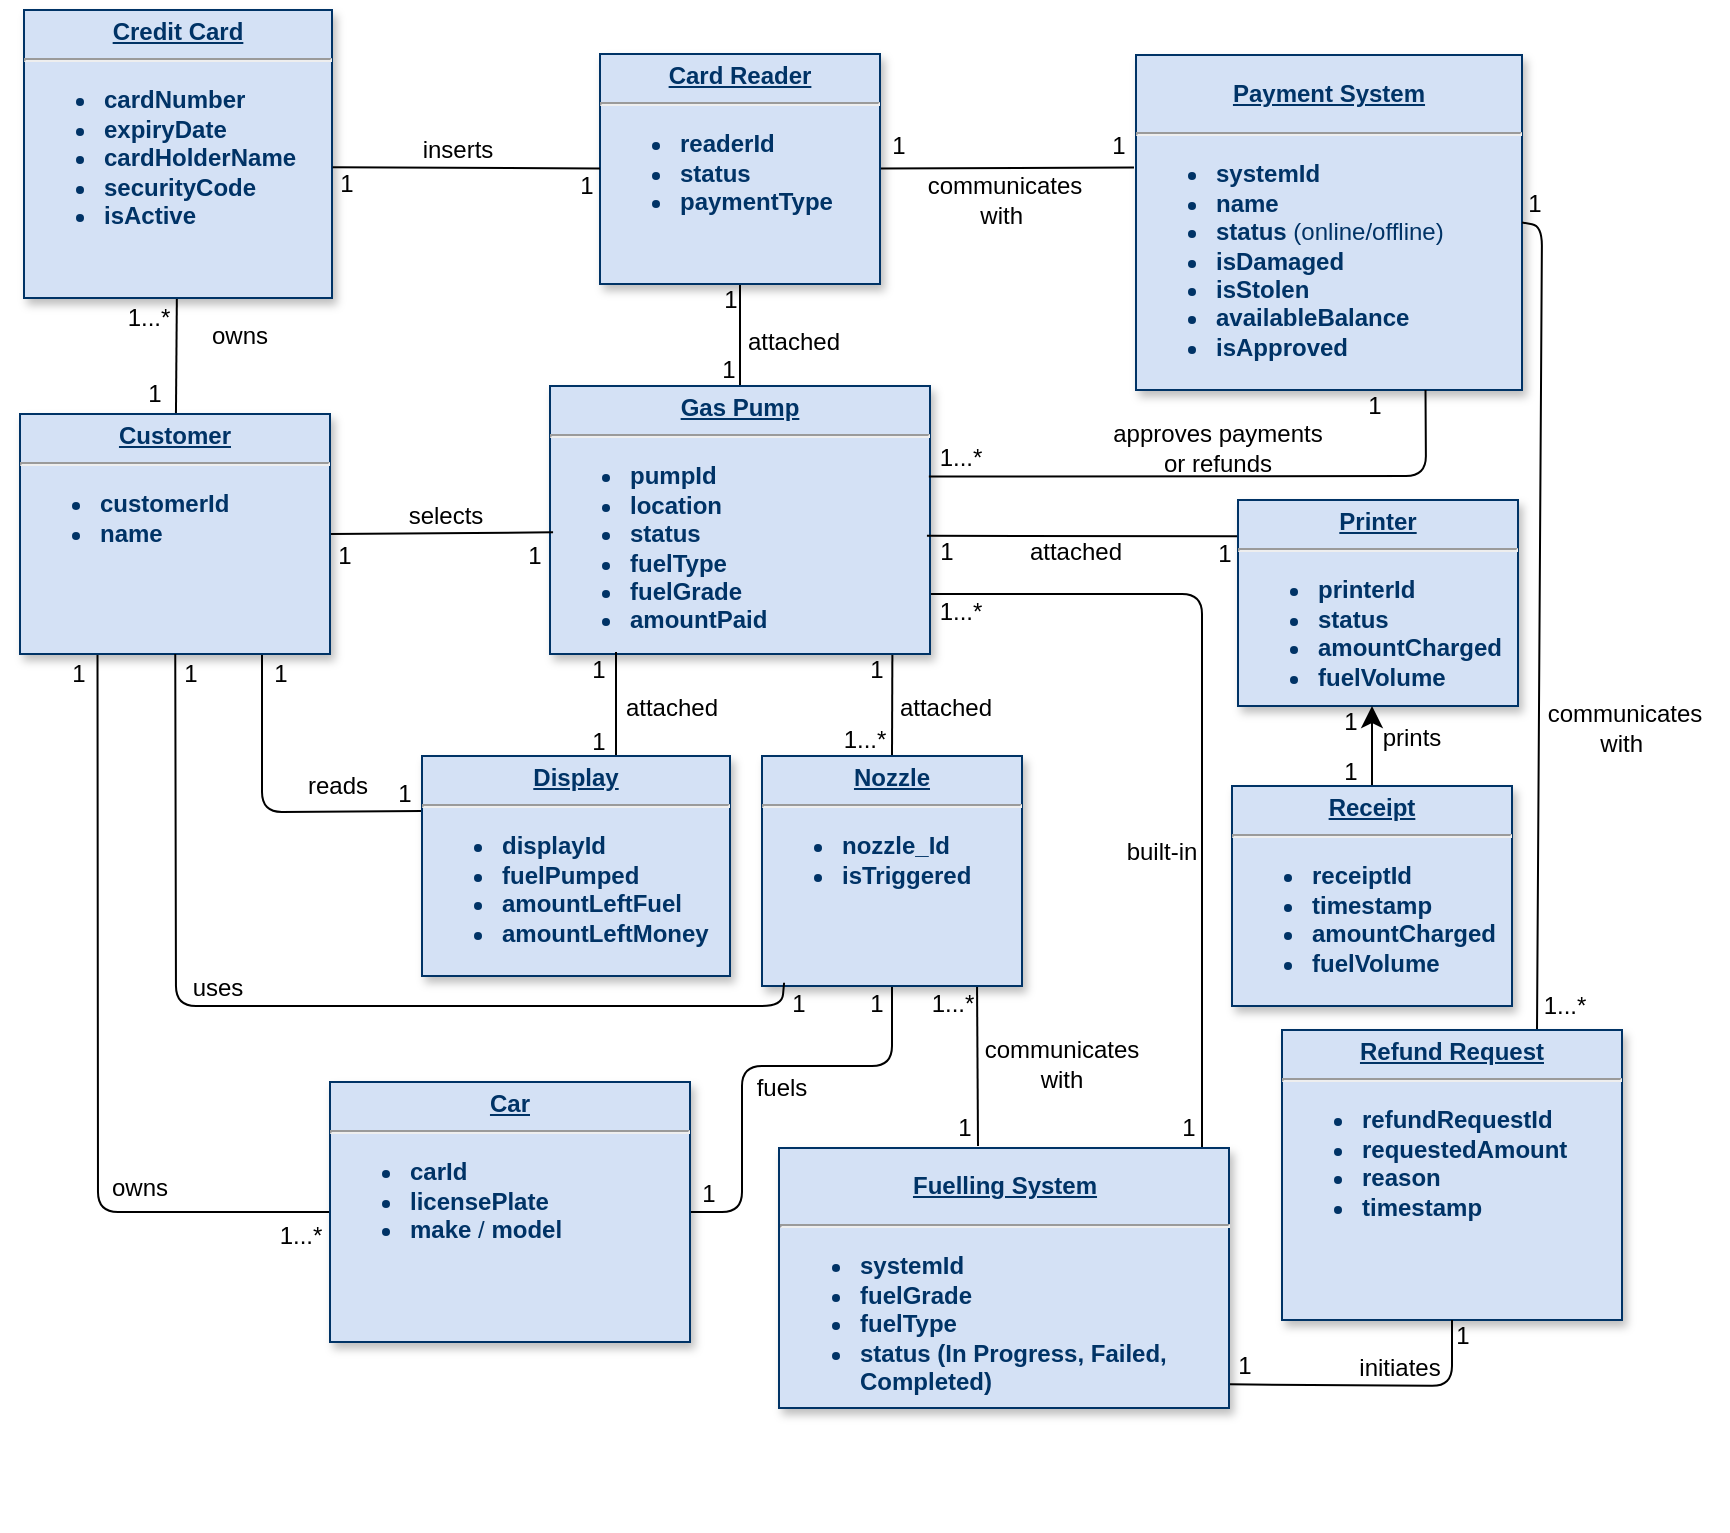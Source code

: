 <mxfile version="26.0.11">
  <diagram name="Page-1" id="efa7a0a1-bf9b-a30e-e6df-94a7791c09e9">
    <mxGraphModel dx="864" dy="955" grid="1" gridSize="10" guides="1" tooltips="1" connect="1" arrows="1" fold="1" page="1" pageScale="1" pageWidth="826" pageHeight="1169" background="none" math="0" shadow="0">
      <root>
        <mxCell id="0" />
        <mxCell id="1" parent="0" />
        <mxCell id="H8drwvONT6HA2aSeFtqd-174" style="edgeStyle=none;curved=1;rounded=0;orthogonalLoop=1;jettySize=auto;html=1;fontSize=12;startSize=8;endSize=8;endArrow=none;startFill=0;" edge="1" parent="1" source="19">
          <mxGeometry relative="1" as="geometry">
            <mxPoint x="349" y="525" as="sourcePoint" />
            <mxPoint x="379" y="469" as="targetPoint" />
          </mxGeometry>
        </mxCell>
        <mxCell id="H8drwvONT6HA2aSeFtqd-224" style="edgeStyle=none;curved=1;rounded=0;orthogonalLoop=1;jettySize=auto;html=1;entryX=0.5;entryY=0;entryDx=0;entryDy=0;fontSize=12;startSize=8;endSize=8;endArrow=none;startFill=0;exitX=0.901;exitY=0.992;exitDx=0;exitDy=0;exitPerimeter=0;" edge="1" parent="1" source="19" target="H8drwvONT6HA2aSeFtqd-126">
          <mxGeometry relative="1" as="geometry">
            <mxPoint x="455" y="657" as="sourcePoint" />
          </mxGeometry>
        </mxCell>
        <mxCell id="H8drwvONT6HA2aSeFtqd-225" style="edgeStyle=none;curved=0;rounded=1;orthogonalLoop=1;jettySize=auto;html=1;fontSize=12;startSize=8;endSize=8;endArrow=none;startFill=0;entryX=0.94;entryY=0.007;entryDx=0;entryDy=0;entryPerimeter=0;" edge="1" parent="1" target="H8drwvONT6HA2aSeFtqd-220">
          <mxGeometry relative="1" as="geometry">
            <mxPoint x="472" y="624" as="sourcePoint" />
            <mxPoint x="590" y="860" as="targetPoint" />
            <Array as="points">
              <mxPoint x="610" y="624" />
            </Array>
          </mxGeometry>
        </mxCell>
        <mxCell id="19" value="&lt;p style=&quot;margin: 0px; margin-top: 4px; text-align: center; text-decoration: underline;&quot;&gt;&lt;b&gt;Gas Pump&lt;/b&gt;&lt;/p&gt;&lt;hr&gt;&lt;p class=&quot;p1&quot;&gt;&lt;/p&gt;&lt;ul&gt;&lt;li&gt;&lt;span class=&quot;s1&quot;&gt;&lt;b&gt;pumpId&lt;/b&gt;&lt;/span&gt;&amp;nbsp;&lt;/li&gt;&lt;li&gt;&lt;b&gt;location&lt;/b&gt;&lt;span style=&quot;background-color: transparent; color: light-dark(rgb(0, 51, 102), rgb(161, 205, 249));&quot;&gt;&amp;nbsp;&lt;/span&gt;&lt;/li&gt;&lt;li&gt;&lt;span style=&quot;background-color: transparent; color: light-dark(rgb(0, 51, 102), rgb(161, 205, 249));&quot; class=&quot;s1&quot;&gt;&lt;b&gt;status&lt;/b&gt;&lt;/span&gt;&lt;span style=&quot;background-color: transparent; color: light-dark(rgb(0, 51, 102), rgb(161, 205, 249));&quot;&gt;&amp;nbsp;&lt;/span&gt;&lt;/li&gt;&lt;li style=&quot;&quot;&gt;&lt;span style=&quot;background-color: transparent; color: light-dark(rgb(0, 51, 102), rgb(161, 205, 249));&quot;&gt;&lt;b&gt;fuelType&lt;/b&gt;&lt;/span&gt;&lt;/li&gt;&lt;li style=&quot;&quot;&gt;&lt;span style=&quot;background-color: transparent; color: light-dark(rgb(0, 51, 102), rgb(161, 205, 249));&quot;&gt;&lt;b&gt;fuelGrade&lt;/b&gt;&lt;/span&gt;&lt;/li&gt;&lt;li style=&quot;&quot;&gt;&lt;span style=&quot;background-color: transparent; color: light-dark(rgb(0, 51, 102), rgb(161, 205, 249));&quot;&gt;&lt;b&gt;amountPaid&lt;/b&gt;&lt;/span&gt;&lt;/li&gt;&lt;/ul&gt;&lt;p&gt;&lt;/p&gt;" style="verticalAlign=top;align=left;overflow=fill;fontSize=12;fontFamily=Helvetica;html=1;strokeColor=#003366;shadow=1;fillColor=#D4E1F5;fontColor=#003366" parent="1" vertex="1">
          <mxGeometry x="284" y="520" width="190" height="134" as="geometry" />
        </mxCell>
        <mxCell id="H8drwvONT6HA2aSeFtqd-175" style="edgeStyle=none;curved=1;rounded=0;orthogonalLoop=1;jettySize=auto;html=1;entryX=0;entryY=0.5;entryDx=0;entryDy=0;fontSize=12;startSize=8;endSize=8;endArrow=none;startFill=0;" edge="1" parent="1" source="20">
          <mxGeometry relative="1" as="geometry">
            <mxPoint x="576" y="410.75" as="targetPoint" />
          </mxGeometry>
        </mxCell>
        <mxCell id="20" value="&lt;p style=&quot;margin: 0px; margin-top: 4px; text-align: center; text-decoration: underline;&quot;&gt;&lt;b&gt;Card Reader&lt;/b&gt;&lt;/p&gt;&lt;hr&gt;&lt;p class=&quot;p1&quot;&gt;&lt;/p&gt;&lt;ul&gt;&lt;li&gt;&lt;span class=&quot;s1&quot;&gt;&lt;b&gt;readerId&lt;/b&gt;&lt;/span&gt;&lt;/li&gt;&lt;li&gt;&lt;span style=&quot;background-color: transparent; color: light-dark(rgb(0, 51, 102), rgb(161, 205, 249));&quot; class=&quot;s1&quot;&gt;&lt;b&gt;status&lt;/b&gt;&lt;/span&gt;&lt;span style=&quot;background-color: transparent; color: light-dark(rgb(0, 51, 102), rgb(161, 205, 249));&quot;&gt;&amp;nbsp;&lt;/span&gt;&lt;/li&gt;&lt;li&gt;&lt;span style=&quot;background-color: transparent; color: light-dark(rgb(0, 51, 102), rgb(161, 205, 249));&quot;&gt;&lt;b&gt;paymentType&lt;/b&gt;&lt;/span&gt;&lt;/li&gt;&lt;/ul&gt;&lt;p&gt;&lt;/p&gt;" style="verticalAlign=top;align=left;overflow=fill;fontSize=12;fontFamily=Helvetica;html=1;strokeColor=#003366;shadow=1;fillColor=#D4E1F5;fontColor=#003366" parent="1" vertex="1">
          <mxGeometry x="309" y="354" width="140" height="115" as="geometry" />
        </mxCell>
        <mxCell id="H8drwvONT6HA2aSeFtqd-249" style="edgeStyle=none;curved=1;rounded=0;orthogonalLoop=1;jettySize=auto;html=1;fontSize=12;startSize=8;endSize=8;endArrow=none;startFill=0;" edge="1" parent="1" source="21" target="25">
          <mxGeometry relative="1" as="geometry" />
        </mxCell>
        <mxCell id="21" value="&lt;p style=&quot;margin: 0px; margin-top: 4px; text-align: center; text-decoration: underline;&quot;&gt;&lt;strong&gt;Credit Card&lt;/strong&gt;&lt;/p&gt;&lt;hr&gt;&lt;p class=&quot;p1&quot;&gt;&lt;/p&gt;&lt;ul&gt;&lt;li&gt;&lt;b&gt;cardNumber&lt;/b&gt;&lt;/li&gt;&lt;li&gt;&lt;b style=&quot;background-color: transparent; color: light-dark(rgb(0, 51, 102), rgb(161, 205, 249));&quot;&gt;expiryDate&lt;/b&gt;&lt;/li&gt;&lt;li&gt;&lt;b style=&quot;background-color: transparent; color: light-dark(rgb(0, 51, 102), rgb(161, 205, 249));&quot;&gt;cardHolderName&lt;/b&gt;&lt;/li&gt;&lt;li&gt;&lt;b&gt;securityCode&lt;/b&gt;&lt;span style=&quot;background-color: transparent; color: light-dark(rgb(0, 51, 102), rgb(161, 205, 249));&quot;&gt;&amp;nbsp;&lt;/span&gt;&lt;/li&gt;&lt;li&gt;&lt;b style=&quot;background-color: transparent; color: light-dark(rgb(0, 51, 102), rgb(161, 205, 249));&quot;&gt;isActive&lt;/b&gt;&lt;/li&gt;&lt;/ul&gt;&lt;p&gt;&lt;/p&gt;" style="verticalAlign=top;align=left;overflow=fill;fontSize=12;fontFamily=Helvetica;html=1;strokeColor=#003366;shadow=1;fillColor=#D4E1F5;fontColor=#003366" parent="1" vertex="1">
          <mxGeometry x="21" y="332" width="154" height="144" as="geometry" />
        </mxCell>
        <mxCell id="24" value="&lt;p style=&quot;text-align: center;&quot; class=&quot;p1&quot;&gt;&lt;b&gt;&lt;u&gt;Payment System&lt;/u&gt;&lt;/b&gt;&lt;/p&gt;&lt;hr&gt;&lt;p class=&quot;p1&quot;&gt;&lt;/p&gt;&lt;ul&gt;&lt;li&gt;&lt;span class=&quot;s1&quot;&gt;&lt;b&gt;systemId&lt;/b&gt;&lt;/span&gt;&lt;/li&gt;&lt;li&gt;&lt;b style=&quot;background-color: transparent; color: light-dark(rgb(0, 51, 102), rgb(161, 205, 249));&quot;&gt;name&lt;/b&gt;&lt;/li&gt;&lt;li&gt;&lt;b&gt;status&lt;/b&gt;&lt;span style=&quot;background-color: transparent; color: light-dark(rgb(0, 51, 102), rgb(161, 205, 249));&quot;&gt;&amp;nbsp;(online/offline)&lt;/span&gt;&lt;/li&gt;&lt;li&gt;&lt;b&gt;isDamaged&lt;/b&gt;&lt;/li&gt;&lt;li&gt;&lt;b&gt;isStolen&lt;/b&gt;&lt;/li&gt;&lt;li&gt;&lt;b&gt;availableBalance&lt;/b&gt;&lt;/li&gt;&lt;li&gt;&lt;b&gt;isApproved&lt;/b&gt;&lt;/li&gt;&lt;/ul&gt;&lt;p&gt;&lt;/p&gt;" style="verticalAlign=top;align=left;overflow=fill;fontSize=12;fontFamily=Helvetica;html=1;strokeColor=#003366;shadow=1;fillColor=#D4E1F5;fontColor=#003366" parent="1" vertex="1">
          <mxGeometry x="577" y="354.5" width="193" height="167.5" as="geometry" />
        </mxCell>
        <mxCell id="H8drwvONT6HA2aSeFtqd-135" style="edgeStyle=none;curved=1;rounded=0;orthogonalLoop=1;jettySize=auto;html=1;fontSize=12;startSize=8;endSize=8;endArrow=none;startFill=0;entryX=0.008;entryY=0.546;entryDx=0;entryDy=0;entryPerimeter=0;" edge="1" parent="1" target="19">
          <mxGeometry relative="1" as="geometry">
            <mxPoint x="174" y="594.0" as="sourcePoint" />
            <mxPoint x="280" y="594" as="targetPoint" />
          </mxGeometry>
        </mxCell>
        <mxCell id="H8drwvONT6HA2aSeFtqd-222" style="edgeStyle=none;curved=0;rounded=1;orthogonalLoop=1;jettySize=auto;html=1;entryX=0;entryY=0.25;entryDx=0;entryDy=0;fontSize=12;startSize=8;endSize=8;endArrow=none;startFill=0;" edge="1" parent="1" target="28">
          <mxGeometry relative="1" as="geometry">
            <mxPoint x="140" y="650" as="sourcePoint" />
            <Array as="points">
              <mxPoint x="140" y="733" />
            </Array>
          </mxGeometry>
        </mxCell>
        <mxCell id="H8drwvONT6HA2aSeFtqd-229" style="edgeStyle=none;curved=0;rounded=1;orthogonalLoop=1;jettySize=auto;html=1;exitX=0.25;exitY=1;exitDx=0;exitDy=0;entryX=0;entryY=0.5;entryDx=0;entryDy=0;fontSize=12;startSize=8;endSize=8;endArrow=none;startFill=0;" edge="1" parent="1" source="25" target="H8drwvONT6HA2aSeFtqd-144">
          <mxGeometry relative="1" as="geometry">
            <Array as="points">
              <mxPoint x="58" y="933" />
            </Array>
          </mxGeometry>
        </mxCell>
        <mxCell id="25" value="&lt;p style=&quot;margin: 0px; margin-top: 4px; text-align: center; text-decoration: underline;&quot;&gt;&lt;b&gt;Customer&lt;/b&gt;&lt;/p&gt;&lt;hr&gt;&lt;p class=&quot;p1&quot;&gt;&lt;/p&gt;&lt;ul&gt;&lt;li&gt;&lt;span class=&quot;s1&quot;&gt;&lt;b&gt;customerId&lt;/b&gt;&lt;/span&gt;&amp;nbsp;&lt;/li&gt;&lt;li&gt;&lt;span class=&quot;s1&quot;&gt;&lt;b&gt;name&lt;/b&gt;&lt;/span&gt;&amp;nbsp;&lt;/li&gt;&lt;/ul&gt;&lt;p&gt;&lt;/p&gt;" style="verticalAlign=top;align=left;overflow=fill;fontSize=12;fontFamily=Helvetica;html=1;strokeColor=#003366;shadow=1;fillColor=#D4E1F5;fontColor=#003366" parent="1" vertex="1">
          <mxGeometry x="19" y="534" width="155" height="120" as="geometry" />
        </mxCell>
        <mxCell id="H8drwvONT6HA2aSeFtqd-114" style="edgeStyle=none;curved=1;rounded=0;orthogonalLoop=1;jettySize=auto;html=1;entryX=0;entryY=0.5;entryDx=0;entryDy=0;fontSize=12;startSize=8;endSize=8;" edge="1" parent="1" source="25" target="25">
          <mxGeometry relative="1" as="geometry" />
        </mxCell>
        <mxCell id="H8drwvONT6HA2aSeFtqd-233" style="edgeStyle=none;curved=1;rounded=0;orthogonalLoop=1;jettySize=auto;html=1;fontSize=12;startSize=8;endSize=8;endArrow=none;startFill=0;exitX=0.827;exitY=0.986;exitDx=0;exitDy=0;exitPerimeter=0;" edge="1" parent="1" source="H8drwvONT6HA2aSeFtqd-126">
          <mxGeometry relative="1" as="geometry">
            <mxPoint x="498" y="784" as="sourcePoint" />
            <mxPoint x="498" y="900" as="targetPoint" />
          </mxGeometry>
        </mxCell>
        <mxCell id="H8drwvONT6HA2aSeFtqd-238" style="edgeStyle=none;curved=0;rounded=1;orthogonalLoop=1;jettySize=auto;html=1;entryX=1;entryY=0.5;entryDx=0;entryDy=0;fontSize=12;startSize=8;endSize=8;endArrow=none;startFill=0;" edge="1" parent="1" source="H8drwvONT6HA2aSeFtqd-126" target="H8drwvONT6HA2aSeFtqd-144">
          <mxGeometry relative="1" as="geometry">
            <Array as="points">
              <mxPoint x="455" y="860" />
              <mxPoint x="380" y="860" />
              <mxPoint x="380" y="890" />
              <mxPoint x="380" y="933" />
            </Array>
          </mxGeometry>
        </mxCell>
        <mxCell id="H8drwvONT6HA2aSeFtqd-126" value="&lt;p style=&quot;margin: 0px; margin-top: 4px; text-align: center; text-decoration: underline;&quot;&gt;&lt;b&gt;Nozzle&lt;/b&gt;&lt;/p&gt;&lt;hr&gt;&lt;p class=&quot;p1&quot;&gt;&lt;/p&gt;&lt;ul&gt;&lt;li&gt;&lt;span class=&quot;s1&quot;&gt;&lt;b&gt;nozzle_&lt;/b&gt;&lt;/span&gt;&lt;b&gt;Id&lt;/b&gt;&lt;span style=&quot;background-color: transparent; color: light-dark(rgb(0, 51, 102), rgb(161, 205, 249));&quot;&gt;&amp;nbsp;&lt;/span&gt;&amp;nbsp;&lt;/li&gt;&lt;li&gt;&lt;span style=&quot;background-color: transparent; color: light-dark(rgb(0, 51, 102), rgb(161, 205, 249));&quot; class=&quot;s2&quot;&gt;&lt;b&gt;isTriggered&lt;/b&gt;&amp;nbsp;&lt;/span&gt;&lt;/li&gt;&lt;/ul&gt;&lt;p&gt;&lt;/p&gt;" style="verticalAlign=top;align=left;overflow=fill;fontSize=12;fontFamily=Helvetica;html=1;strokeColor=#003366;shadow=1;fillColor=#D4E1F5;fontColor=#003366" vertex="1" parent="1">
          <mxGeometry x="390" y="705" width="130" height="115" as="geometry" />
        </mxCell>
        <mxCell id="H8drwvONT6HA2aSeFtqd-129" style="edgeStyle=none;curved=1;rounded=0;orthogonalLoop=1;jettySize=auto;html=1;entryX=1;entryY=0.5;entryDx=0;entryDy=0;fontSize=12;startSize=8;endSize=8;" edge="1" parent="1">
          <mxGeometry relative="1" as="geometry">
            <mxPoint x="174" y="594.0" as="sourcePoint" />
            <mxPoint x="174" y="594.0" as="targetPoint" />
          </mxGeometry>
        </mxCell>
        <mxCell id="H8drwvONT6HA2aSeFtqd-144" value="&lt;p style=&quot;margin: 0px; margin-top: 4px; text-align: center; text-decoration: underline;&quot;&gt;&lt;b&gt;Car&lt;/b&gt;&lt;/p&gt;&lt;hr&gt;&lt;p class=&quot;p1&quot;&gt;&lt;/p&gt;&lt;ul&gt;&lt;li&gt;&lt;span class=&quot;s1&quot;&gt;&lt;b&gt;carId&lt;/b&gt;&lt;/span&gt;&amp;nbsp;&lt;/li&gt;&lt;li&gt;&lt;b&gt;licensePlate&lt;/b&gt;&lt;span style=&quot;background-color: transparent; color: light-dark(rgb(0, 51, 102), rgb(161, 205, 249));&quot;&gt;&amp;nbsp;&lt;/span&gt;&lt;/li&gt;&lt;li&gt;&lt;b style=&quot;background-color: transparent; color: light-dark(rgb(0, 51, 102), rgb(161, 205, 249));&quot;&gt;make&lt;/b&gt;&lt;span style=&quot;background-color: transparent; color: light-dark(rgb(0, 51, 102), rgb(161, 205, 249));&quot; class=&quot;s2&quot;&gt; / &lt;/span&gt;&lt;b style=&quot;background-color: transparent; color: light-dark(rgb(0, 51, 102), rgb(161, 205, 249));&quot;&gt;model&lt;/b&gt;&lt;/li&gt;&lt;/ul&gt;&lt;p&gt;&lt;/p&gt;" style="verticalAlign=top;align=left;overflow=fill;fontSize=12;fontFamily=Helvetica;html=1;strokeColor=#003366;shadow=1;fillColor=#D4E1F5;fontColor=#003366" vertex="1" parent="1">
          <mxGeometry x="174" y="868" width="180" height="130" as="geometry" />
        </mxCell>
        <mxCell id="H8drwvONT6HA2aSeFtqd-221" style="edgeStyle=none;curved=1;rounded=0;orthogonalLoop=1;jettySize=auto;html=1;fontSize=12;startSize=8;endSize=8;endArrow=none;startFill=0;" edge="1" parent="1">
          <mxGeometry relative="1" as="geometry">
            <mxPoint x="317" y="708" as="sourcePoint" />
            <mxPoint x="317" y="653" as="targetPoint" />
          </mxGeometry>
        </mxCell>
        <mxCell id="28" value="&lt;p style=&quot;margin: 0px; margin-top: 4px; text-align: center; text-decoration: underline;&quot;&gt;&lt;strong&gt;Display&lt;/strong&gt;&lt;/p&gt;&lt;hr&gt;&lt;p class=&quot;p1&quot;&gt;&lt;/p&gt;&lt;ul&gt;&lt;li&gt;&lt;b&gt;&lt;span class=&quot;s1&quot;&gt;displayId&lt;/span&gt;&amp;nbsp;&lt;/b&gt;&lt;/li&gt;&lt;li&gt;&lt;span style=&quot;background-color: transparent; color: light-dark(rgb(0, 51, 102), rgb(161, 205, 249));&quot;&gt;&lt;b&gt;fuelPumped&lt;/b&gt;&lt;/span&gt;&lt;/li&gt;&lt;li&gt;&lt;span style=&quot;background-color: transparent; color: light-dark(rgb(0, 51, 102), rgb(161, 205, 249));&quot;&gt;&lt;b&gt;amountLeftFuel&lt;/b&gt;&lt;/span&gt;&lt;/li&gt;&lt;li&gt;&lt;span style=&quot;background-color: transparent; color: light-dark(rgb(0, 51, 102), rgb(161, 205, 249));&quot;&gt;&lt;b&gt;amountLeftMoney&lt;/b&gt;&amp;nbsp;&lt;/span&gt;&lt;/li&gt;&lt;/ul&gt;&lt;p&gt;&lt;/p&gt;" style="verticalAlign=top;align=left;overflow=fill;fontSize=12;fontFamily=Helvetica;html=1;strokeColor=#003366;shadow=1;fillColor=#D4E1F5;fontColor=#003366" parent="1" vertex="1">
          <mxGeometry x="220" y="705" width="154" height="110" as="geometry" />
        </mxCell>
        <mxCell id="H8drwvONT6HA2aSeFtqd-151" value="inserts" style="text;html=1;align=center;verticalAlign=middle;whiteSpace=wrap;rounded=0;" vertex="1" parent="1">
          <mxGeometry x="208" y="387" width="60" height="30" as="geometry" />
        </mxCell>
        <mxCell id="H8drwvONT6HA2aSeFtqd-153" value="owns" style="text;html=1;align=center;verticalAlign=middle;whiteSpace=wrap;rounded=0;" vertex="1" parent="1">
          <mxGeometry x="99" y="480" width="60" height="30" as="geometry" />
        </mxCell>
        <mxCell id="H8drwvONT6HA2aSeFtqd-154" value="attached" style="text;html=1;align=center;verticalAlign=middle;whiteSpace=wrap;rounded=0;" vertex="1" parent="1">
          <mxGeometry x="376" y="483" width="60" height="30" as="geometry" />
        </mxCell>
        <mxCell id="H8drwvONT6HA2aSeFtqd-155" value="attached" style="text;html=1;align=center;verticalAlign=middle;whiteSpace=wrap;rounded=0;" vertex="1" parent="1">
          <mxGeometry x="452" y="666" width="60" height="30" as="geometry" />
        </mxCell>
        <mxCell id="H8drwvONT6HA2aSeFtqd-156" value="attached" style="text;html=1;align=center;verticalAlign=middle;whiteSpace=wrap;rounded=0;" vertex="1" parent="1">
          <mxGeometry x="315" y="666" width="60" height="30" as="geometry" />
        </mxCell>
        <mxCell id="H8drwvONT6HA2aSeFtqd-160" value="uses" style="text;html=1;align=center;verticalAlign=middle;whiteSpace=wrap;rounded=0;" vertex="1" parent="1">
          <mxGeometry x="88" y="806" width="60" height="30" as="geometry" />
        </mxCell>
        <mxCell id="H8drwvONT6HA2aSeFtqd-161" value="&lt;p style=&quot;margin: 0px; margin-top: 4px; text-align: center; text-decoration: underline;&quot;&gt;&lt;b&gt;Printer&lt;/b&gt;&lt;/p&gt;&lt;hr&gt;&lt;p class=&quot;p1&quot;&gt;&lt;/p&gt;&lt;ul&gt;&lt;li&gt;&lt;span class=&quot;s1&quot;&gt;&lt;b&gt;printerId&lt;/b&gt;&lt;/span&gt;&lt;/li&gt;&lt;li&gt;&lt;b style=&quot;background-color: transparent; color: light-dark(rgb(0, 51, 102), rgb(161, 205, 249));&quot;&gt;status&lt;/b&gt;&lt;span style=&quot;background-color: transparent; color: light-dark(rgb(0, 51, 102), rgb(161, 205, 249));&quot; class=&quot;s2&quot;&gt;&amp;nbsp;&lt;/span&gt;&lt;/li&gt;&lt;li&gt;&lt;b style=&quot;background-color: transparent; color: light-dark(rgb(0, 51, 102), rgb(161, 205, 249));&quot;&gt;amountCharged&lt;/b&gt;&lt;/li&gt;&lt;li&gt;&lt;b&gt;fuelVolume&lt;/b&gt;&lt;/li&gt;&lt;/ul&gt;&lt;p&gt;&lt;/p&gt;" style="verticalAlign=top;align=left;overflow=fill;fontSize=12;fontFamily=Helvetica;html=1;strokeColor=#003366;shadow=1;fillColor=#D4E1F5;fontColor=#003366" vertex="1" parent="1">
          <mxGeometry x="628" y="577" width="140" height="103" as="geometry" />
        </mxCell>
        <mxCell id="H8drwvONT6HA2aSeFtqd-251" style="edgeStyle=none;curved=1;rounded=0;orthogonalLoop=1;jettySize=auto;html=1;exitX=0.5;exitY=0;exitDx=0;exitDy=0;fontSize=12;startSize=8;endSize=8;" edge="1" parent="1" source="H8drwvONT6HA2aSeFtqd-163">
          <mxGeometry relative="1" as="geometry">
            <mxPoint x="695" y="680" as="targetPoint" />
          </mxGeometry>
        </mxCell>
        <mxCell id="H8drwvONT6HA2aSeFtqd-163" value="&lt;p style=&quot;margin: 0px; margin-top: 4px; text-align: center; text-decoration: underline;&quot;&gt;&lt;b&gt;Receipt&lt;/b&gt;&lt;/p&gt;&lt;hr&gt;&lt;p class=&quot;p1&quot;&gt;&lt;/p&gt;&lt;ul&gt;&lt;li&gt;&lt;span class=&quot;s1&quot;&gt;&lt;b&gt;receiptId&lt;/b&gt;&lt;/span&gt;&amp;nbsp;&lt;/li&gt;&lt;li&gt;&lt;b&gt;timestamp&lt;/b&gt;&lt;span style=&quot;background-color: transparent; color: light-dark(rgb(0, 51, 102), rgb(161, 205, 249));&quot;&gt;&amp;nbsp;&lt;/span&gt;&lt;/li&gt;&lt;li&gt;&lt;b style=&quot;background-color: transparent; color: light-dark(rgb(0, 51, 102), rgb(161, 205, 249));&quot;&gt;amountCharged&lt;/b&gt;&lt;/li&gt;&lt;li&gt;&lt;b&gt;fuelVolume&lt;/b&gt;&lt;span style=&quot;background-color: transparent; color: light-dark(rgb(0, 51, 102), rgb(161, 205, 249));&quot;&gt;&amp;nbsp;&lt;/span&gt;&lt;/li&gt;&lt;/ul&gt;&lt;p&gt;&lt;/p&gt;" style="verticalAlign=top;align=left;overflow=fill;fontSize=12;fontFamily=Helvetica;html=1;strokeColor=#003366;shadow=1;fillColor=#D4E1F5;fontColor=#003366" vertex="1" parent="1">
          <mxGeometry x="625" y="720" width="140" height="110" as="geometry" />
        </mxCell>
        <mxCell id="H8drwvONT6HA2aSeFtqd-166" value="prints" style="text;html=1;align=center;verticalAlign=middle;whiteSpace=wrap;rounded=0;" vertex="1" parent="1">
          <mxGeometry x="685" y="681" width="60" height="30" as="geometry" />
        </mxCell>
        <mxCell id="H8drwvONT6HA2aSeFtqd-167" value="attached" style="text;html=1;align=center;verticalAlign=middle;whiteSpace=wrap;rounded=0;" vertex="1" parent="1">
          <mxGeometry x="517" y="588" width="60" height="30" as="geometry" />
        </mxCell>
        <mxCell id="H8drwvONT6HA2aSeFtqd-168" value="owns" style="text;html=1;align=center;verticalAlign=middle;whiteSpace=wrap;rounded=0;" vertex="1" parent="1">
          <mxGeometry x="39" y="901" width="80" height="40" as="geometry" />
        </mxCell>
        <mxCell id="H8drwvONT6HA2aSeFtqd-169" value="reads" style="text;html=1;align=center;verticalAlign=middle;whiteSpace=wrap;rounded=0;" vertex="1" parent="1">
          <mxGeometry x="148" y="705" width="60" height="30" as="geometry" />
        </mxCell>
        <mxCell id="H8drwvONT6HA2aSeFtqd-170" value="selects" style="text;html=1;align=center;verticalAlign=middle;whiteSpace=wrap;rounded=0;" vertex="1" parent="1">
          <mxGeometry x="202" y="570" width="60" height="30" as="geometry" />
        </mxCell>
        <mxCell id="H8drwvONT6HA2aSeFtqd-171" value="fuels" style="text;html=1;align=center;verticalAlign=middle;whiteSpace=wrap;rounded=0;" vertex="1" parent="1">
          <mxGeometry x="370" y="856" width="60" height="30" as="geometry" />
        </mxCell>
        <mxCell id="H8drwvONT6HA2aSeFtqd-172" value="approves payments or refunds" style="text;html=1;align=center;verticalAlign=middle;whiteSpace=wrap;rounded=0;" vertex="1" parent="1">
          <mxGeometry x="563" y="536" width="110" height="30" as="geometry" />
        </mxCell>
        <mxCell id="H8drwvONT6HA2aSeFtqd-176" value="&lt;p class=&quot;p1&quot;&gt;communicates with&lt;span style=&quot;&quot; class=&quot;Apple-converted-space&quot;&gt;&amp;nbsp;&lt;/span&gt;&lt;/p&gt;" style="text;html=1;align=center;verticalAlign=middle;whiteSpace=wrap;rounded=0;" vertex="1" parent="1">
          <mxGeometry x="459.5" y="402" width="103" height="50" as="geometry" />
        </mxCell>
        <mxCell id="H8drwvONT6HA2aSeFtqd-182" value="1...*" style="edgeLabel;html=1;align=center;verticalAlign=middle;resizable=0;points=[];fontSize=12;labelBackgroundColor=none;" vertex="1" connectable="0" parent="1">
          <mxGeometry x="91.999" y="568.003" as="geometry">
            <mxPoint x="-9" y="-82" as="offset" />
          </mxGeometry>
        </mxCell>
        <mxCell id="H8drwvONT6HA2aSeFtqd-184" value="1" style="edgeLabel;html=1;align=center;verticalAlign=middle;resizable=0;points=[];fontSize=12;labelBackgroundColor=none;" vertex="1" connectable="0" parent="1">
          <mxGeometry x="190.999" y="501.003" as="geometry">
            <mxPoint x="-9" y="-82" as="offset" />
          </mxGeometry>
        </mxCell>
        <mxCell id="H8drwvONT6HA2aSeFtqd-185" value="1" style="edgeLabel;html=1;align=center;verticalAlign=middle;resizable=0;points=[];fontSize=12;labelBackgroundColor=none;" vertex="1" connectable="0" parent="1">
          <mxGeometry x="310.999" y="502.003" as="geometry">
            <mxPoint x="-9" y="-82" as="offset" />
          </mxGeometry>
        </mxCell>
        <mxCell id="H8drwvONT6HA2aSeFtqd-186" value="1" style="edgeLabel;html=1;align=center;verticalAlign=middle;resizable=0;points=[];fontSize=12;labelBackgroundColor=none;" vertex="1" connectable="0" parent="1">
          <mxGeometry x="189.999" y="687.003" as="geometry">
            <mxPoint x="-9" y="-82" as="offset" />
          </mxGeometry>
        </mxCell>
        <mxCell id="H8drwvONT6HA2aSeFtqd-187" value="1" style="edgeLabel;html=1;align=center;verticalAlign=middle;resizable=0;points=[];fontSize=12;labelBackgroundColor=none;" vertex="1" connectable="0" parent="1">
          <mxGeometry x="284.999" y="687.003" as="geometry">
            <mxPoint x="-9" y="-82" as="offset" />
          </mxGeometry>
        </mxCell>
        <mxCell id="H8drwvONT6HA2aSeFtqd-188" value="1" style="edgeLabel;html=1;align=center;verticalAlign=middle;resizable=0;points=[];fontSize=12;labelBackgroundColor=none;" vertex="1" connectable="0" parent="1">
          <mxGeometry x="112.999" y="746.003" as="geometry">
            <mxPoint x="-9" y="-82" as="offset" />
          </mxGeometry>
        </mxCell>
        <mxCell id="H8drwvONT6HA2aSeFtqd-189" value="1" style="edgeLabel;html=1;align=center;verticalAlign=middle;resizable=0;points=[];fontSize=12;labelBackgroundColor=none;" vertex="1" connectable="0" parent="1">
          <mxGeometry x="416.999" y="911.003" as="geometry">
            <mxPoint x="-9" y="-82" as="offset" />
          </mxGeometry>
        </mxCell>
        <mxCell id="H8drwvONT6HA2aSeFtqd-190" value="1" style="edgeLabel;html=1;align=center;verticalAlign=middle;resizable=0;points=[];fontSize=12;labelBackgroundColor=none;" vertex="1" connectable="0" parent="1">
          <mxGeometry x="56.999" y="746.003" as="geometry">
            <mxPoint x="-9" y="-82" as="offset" />
          </mxGeometry>
        </mxCell>
        <mxCell id="H8drwvONT6HA2aSeFtqd-192" value="1...*" style="edgeLabel;html=1;align=center;verticalAlign=middle;resizable=0;points=[];fontSize=12;labelBackgroundColor=none;" vertex="1" connectable="0" parent="1">
          <mxGeometry x="167.999" y="1027.003" as="geometry">
            <mxPoint x="-9" y="-82" as="offset" />
          </mxGeometry>
        </mxCell>
        <mxCell id="H8drwvONT6HA2aSeFtqd-193" value="1" style="edgeLabel;html=1;align=center;verticalAlign=middle;resizable=0;points=[];fontSize=12;labelBackgroundColor=none;" vertex="1" connectable="0" parent="1">
          <mxGeometry x="157.999" y="746.003" as="geometry">
            <mxPoint x="-9" y="-82" as="offset" />
          </mxGeometry>
        </mxCell>
        <mxCell id="H8drwvONT6HA2aSeFtqd-194" value="1" style="edgeLabel;html=1;align=center;verticalAlign=middle;resizable=0;points=[];fontSize=12;labelBackgroundColor=none;" vertex="1" connectable="0" parent="1">
          <mxGeometry x="219.999" y="806.003" as="geometry">
            <mxPoint x="-9" y="-82" as="offset" />
          </mxGeometry>
        </mxCell>
        <mxCell id="H8drwvONT6HA2aSeFtqd-195" value="1" style="edgeLabel;html=1;align=center;verticalAlign=middle;resizable=0;points=[];fontSize=12;labelBackgroundColor=none;" vertex="1" connectable="0" parent="1">
          <mxGeometry x="316.999" y="744.003" as="geometry">
            <mxPoint x="-9" y="-82" as="offset" />
          </mxGeometry>
        </mxCell>
        <mxCell id="H8drwvONT6HA2aSeFtqd-196" value="1" style="edgeLabel;html=1;align=center;verticalAlign=middle;resizable=0;points=[];fontSize=12;labelBackgroundColor=none;" vertex="1" connectable="0" parent="1">
          <mxGeometry x="316.999" y="780.003" as="geometry">
            <mxPoint x="-9" y="-82" as="offset" />
          </mxGeometry>
        </mxCell>
        <mxCell id="H8drwvONT6HA2aSeFtqd-197" value="1" style="edgeLabel;html=1;align=center;verticalAlign=middle;resizable=0;points=[];fontSize=12;labelBackgroundColor=none;" vertex="1" connectable="0" parent="1">
          <mxGeometry x="382.999" y="559.003" as="geometry">
            <mxPoint x="-9" y="-82" as="offset" />
          </mxGeometry>
        </mxCell>
        <mxCell id="H8drwvONT6HA2aSeFtqd-198" value="1" style="edgeLabel;html=1;align=center;verticalAlign=middle;resizable=0;points=[];fontSize=12;labelBackgroundColor=none;" vertex="1" connectable="0" parent="1">
          <mxGeometry x="381.999" y="594.003" as="geometry">
            <mxPoint x="-9" y="-82" as="offset" />
          </mxGeometry>
        </mxCell>
        <mxCell id="H8drwvONT6HA2aSeFtqd-199" value="1" style="edgeLabel;html=1;align=center;verticalAlign=middle;resizable=0;points=[];fontSize=12;labelBackgroundColor=none;" vertex="1" connectable="0" parent="1">
          <mxGeometry x="455.999" y="744.003" as="geometry">
            <mxPoint x="-9" y="-82" as="offset" />
          </mxGeometry>
        </mxCell>
        <mxCell id="H8drwvONT6HA2aSeFtqd-200" value="1...*" style="edgeLabel;html=1;align=center;verticalAlign=middle;resizable=0;points=[];fontSize=12;labelBackgroundColor=none;" vertex="1" connectable="0" parent="1">
          <mxGeometry x="449.999" y="779.003" as="geometry">
            <mxPoint x="-9" y="-82" as="offset" />
          </mxGeometry>
        </mxCell>
        <mxCell id="H8drwvONT6HA2aSeFtqd-201" value="1" style="edgeLabel;html=1;align=center;verticalAlign=middle;resizable=0;points=[];fontSize=12;labelBackgroundColor=none;" vertex="1" connectable="0" parent="1">
          <mxGeometry x="490.999" y="685.003" as="geometry">
            <mxPoint x="-9" y="-82" as="offset" />
          </mxGeometry>
        </mxCell>
        <mxCell id="H8drwvONT6HA2aSeFtqd-202" value="1" style="edgeLabel;html=1;align=center;verticalAlign=middle;resizable=0;points=[];fontSize=12;labelBackgroundColor=none;" vertex="1" connectable="0" parent="1">
          <mxGeometry x="629.999" y="686.003" as="geometry">
            <mxPoint x="-9" y="-82" as="offset" />
          </mxGeometry>
        </mxCell>
        <mxCell id="H8drwvONT6HA2aSeFtqd-203" value="1" style="edgeLabel;html=1;align=center;verticalAlign=middle;resizable=0;points=[];fontSize=12;labelBackgroundColor=none;" vertex="1" connectable="0" parent="1">
          <mxGeometry x="466.999" y="482.003" as="geometry">
            <mxPoint x="-9" y="-82" as="offset" />
          </mxGeometry>
        </mxCell>
        <mxCell id="H8drwvONT6HA2aSeFtqd-204" value="1" style="edgeLabel;html=1;align=center;verticalAlign=middle;resizable=0;points=[];fontSize=12;labelBackgroundColor=none;" vertex="1" connectable="0" parent="1">
          <mxGeometry x="576.999" y="482.003" as="geometry">
            <mxPoint x="-9" y="-82" as="offset" />
          </mxGeometry>
        </mxCell>
        <mxCell id="H8drwvONT6HA2aSeFtqd-205" value="1" style="edgeLabel;html=1;align=center;verticalAlign=middle;resizable=0;points=[];fontSize=12;labelBackgroundColor=none;" vertex="1" connectable="0" parent="1">
          <mxGeometry x="497.999" y="995.003" as="geometry">
            <mxPoint x="-9" y="-82" as="offset" />
          </mxGeometry>
        </mxCell>
        <mxCell id="H8drwvONT6HA2aSeFtqd-206" value="1" style="edgeLabel;html=1;align=center;verticalAlign=middle;resizable=0;points=[];fontSize=12;labelBackgroundColor=none;" vertex="1" connectable="0" parent="1">
          <mxGeometry x="371.999" y="1006.003" as="geometry">
            <mxPoint x="-9" y="-82" as="offset" />
          </mxGeometry>
        </mxCell>
        <mxCell id="H8drwvONT6HA2aSeFtqd-207" value="1" style="edgeLabel;html=1;align=center;verticalAlign=middle;resizable=0;points=[];fontSize=12;labelBackgroundColor=none;" vertex="1" connectable="0" parent="1">
          <mxGeometry x="692.999" y="769.503" as="geometry">
            <mxPoint x="-9" y="-82" as="offset" />
          </mxGeometry>
        </mxCell>
        <mxCell id="H8drwvONT6HA2aSeFtqd-208" value="1" style="edgeLabel;html=1;align=center;verticalAlign=middle;resizable=0;points=[];fontSize=12;labelBackgroundColor=none;" vertex="1" connectable="0" parent="1">
          <mxGeometry x="692.999" y="795.003" as="geometry">
            <mxPoint x="-9" y="-82" as="offset" />
          </mxGeometry>
        </mxCell>
        <mxCell id="H8drwvONT6HA2aSeFtqd-210" value="1" style="edgeLabel;html=1;align=center;verticalAlign=middle;resizable=0;points=[];fontSize=12;labelBackgroundColor=none;" vertex="1" connectable="0" parent="1">
          <mxGeometry x="704.999" y="612.003" as="geometry">
            <mxPoint x="-9" y="-82" as="offset" />
          </mxGeometry>
        </mxCell>
        <mxCell id="H8drwvONT6HA2aSeFtqd-211" value="1...*" style="edgeLabel;html=1;align=center;verticalAlign=middle;resizable=0;points=[];fontSize=12;labelBackgroundColor=none;" vertex="1" connectable="0" parent="1">
          <mxGeometry x="497.999" y="638.003" as="geometry">
            <mxPoint x="-9" y="-82" as="offset" />
          </mxGeometry>
        </mxCell>
        <mxCell id="H8drwvONT6HA2aSeFtqd-253" style="edgeStyle=none;curved=0;rounded=1;orthogonalLoop=1;jettySize=auto;html=1;exitX=0.75;exitY=0;exitDx=0;exitDy=0;entryX=1;entryY=0.5;entryDx=0;entryDy=0;fontSize=12;startSize=8;endSize=8;endArrow=none;startFill=0;" edge="1" parent="1" source="H8drwvONT6HA2aSeFtqd-212" target="24">
          <mxGeometry relative="1" as="geometry">
            <Array as="points">
              <mxPoint x="780" y="440" />
            </Array>
          </mxGeometry>
        </mxCell>
        <mxCell id="H8drwvONT6HA2aSeFtqd-212" value="&lt;p style=&quot;margin: 0px; margin-top: 4px; text-align: center; text-decoration: underline;&quot;&gt;&lt;b&gt;Refund Request&lt;/b&gt;&lt;/p&gt;&lt;hr&gt;&lt;p class=&quot;p1&quot;&gt;&lt;/p&gt;&lt;ul&gt;&lt;li&gt;&lt;span class=&quot;s1&quot;&gt;&lt;b&gt;refundRequestId&lt;/b&gt;&lt;/span&gt;&lt;/li&gt;&lt;li&gt;&lt;b style=&quot;background-color: transparent; color: light-dark(rgb(0, 51, 102), rgb(161, 205, 249));&quot;&gt;requestedAmount&lt;/b&gt;&lt;/li&gt;&lt;li&gt;&lt;b&gt;reason&lt;/b&gt;&lt;span style=&quot;background-color: transparent; color: light-dark(rgb(0, 51, 102), rgb(161, 205, 249));&quot;&gt;&amp;nbsp;&lt;/span&gt;&lt;/li&gt;&lt;li&gt;&lt;b&gt;timestamp&lt;/b&gt;&lt;/li&gt;&lt;/ul&gt;&lt;p&gt;&lt;/p&gt;" style="verticalAlign=top;align=left;overflow=fill;fontSize=12;fontFamily=Helvetica;html=1;strokeColor=#003366;shadow=1;fillColor=#D4E1F5;fontColor=#003366" vertex="1" parent="1">
          <mxGeometry x="650" y="842" width="170" height="145" as="geometry" />
        </mxCell>
        <mxCell id="H8drwvONT6HA2aSeFtqd-216" value="1" style="edgeLabel;html=1;align=center;verticalAlign=middle;resizable=0;points=[];fontSize=12;labelBackgroundColor=none;" vertex="1" connectable="0" parent="1">
          <mxGeometry x="611.999" y="973.003" as="geometry">
            <mxPoint x="-9" y="-82" as="offset" />
          </mxGeometry>
        </mxCell>
        <mxCell id="H8drwvONT6HA2aSeFtqd-217" value="1" style="edgeLabel;html=1;align=center;verticalAlign=middle;resizable=0;points=[];fontSize=12;labelBackgroundColor=none;" vertex="1" connectable="0" parent="1">
          <mxGeometry x="455.999" y="911.003" as="geometry">
            <mxPoint x="-9" y="-82" as="offset" />
          </mxGeometry>
        </mxCell>
        <mxCell id="H8drwvONT6HA2aSeFtqd-219" style="edgeStyle=none;curved=0;rounded=1;orthogonalLoop=1;jettySize=auto;html=1;fontSize=12;startSize=8;endSize=8;endArrow=none;startFill=0;entryX=0.085;entryY=0.986;entryDx=0;entryDy=0;entryPerimeter=0;" edge="1" parent="1" source="25" target="H8drwvONT6HA2aSeFtqd-126">
          <mxGeometry relative="1" as="geometry">
            <mxPoint x="399" y="820" as="targetPoint" />
            <Array as="points">
              <mxPoint x="97" y="830" />
              <mxPoint x="400" y="830" />
            </Array>
          </mxGeometry>
        </mxCell>
        <mxCell id="H8drwvONT6HA2aSeFtqd-241" style="edgeStyle=none;curved=0;rounded=1;orthogonalLoop=1;jettySize=auto;html=1;fontSize=12;startSize=8;endSize=8;exitX=1.002;exitY=0.909;exitDx=0;exitDy=0;exitPerimeter=0;endArrow=none;startFill=0;" edge="1" parent="1" source="H8drwvONT6HA2aSeFtqd-220" target="H8drwvONT6HA2aSeFtqd-212">
          <mxGeometry relative="1" as="geometry">
            <Array as="points">
              <mxPoint x="735" y="1020" />
            </Array>
          </mxGeometry>
        </mxCell>
        <mxCell id="H8drwvONT6HA2aSeFtqd-220" value="&lt;p style=&quot;text-align: center;&quot; class=&quot;p1&quot;&gt;&lt;b&gt;&lt;u&gt;Fuelling System&lt;/u&gt;&lt;/b&gt;&lt;/p&gt;&lt;hr&gt;&lt;p class=&quot;p1&quot;&gt;&lt;/p&gt;&lt;ul&gt;&lt;li&gt;&lt;span class=&quot;s1&quot;&gt;&lt;b&gt;systemId&lt;/b&gt;&lt;/span&gt;&lt;/li&gt;&lt;li&gt;&lt;b&gt;fuelGrade&lt;/b&gt;&lt;/li&gt;&lt;li&gt;&lt;b&gt;fuelType&lt;/b&gt;&lt;/li&gt;&lt;li&gt;&lt;b&gt;status&lt;span style=&quot;background-color: transparent; color: light-dark(rgb(0, 51, 102), rgb(161, 205, 249));&quot;&gt;&amp;nbsp;(In Progress, Failed,&amp;nbsp;&lt;br&gt;&lt;/span&gt;&lt;/b&gt;&lt;b style=&quot;background-color: transparent; color: light-dark(rgb(0, 51, 102), rgb(161, 205, 249));&quot;&gt;&lt;span style=&quot;background-color: transparent; color: light-dark(rgb(0, 51, 102), rgb(161, 205, 249));&quot;&gt;Completed)&lt;/span&gt;&lt;/b&gt;&lt;/li&gt;&lt;/ul&gt;&lt;p&gt;&lt;/p&gt;" style="verticalAlign=top;align=left;overflow=fill;fontSize=12;fontFamily=Helvetica;html=1;strokeColor=#003366;shadow=1;fillColor=#D4E1F5;fontColor=#003366" vertex="1" parent="1">
          <mxGeometry x="398.5" y="901" width="225" height="130" as="geometry" />
        </mxCell>
        <mxCell id="H8drwvONT6HA2aSeFtqd-226" value="built-in" style="text;html=1;align=center;verticalAlign=middle;whiteSpace=wrap;rounded=0;" vertex="1" parent="1">
          <mxGeometry x="560" y="738" width="60" height="30" as="geometry" />
        </mxCell>
        <mxCell id="H8drwvONT6HA2aSeFtqd-227" value="1...*" style="edgeLabel;html=1;align=center;verticalAlign=middle;resizable=0;points=[];fontSize=12;labelBackgroundColor=none;" vertex="1" connectable="0" parent="1">
          <mxGeometry x="497.999" y="715.003" as="geometry">
            <mxPoint x="-9" y="-82" as="offset" />
          </mxGeometry>
        </mxCell>
        <mxCell id="H8drwvONT6HA2aSeFtqd-228" value="1...*" style="edgeLabel;html=1;align=center;verticalAlign=middle;resizable=0;points=[];fontSize=12;labelBackgroundColor=none;" vertex="1" connectable="0" parent="1">
          <mxGeometry x="493.999" y="911.003" as="geometry">
            <mxPoint x="-9" y="-82" as="offset" />
          </mxGeometry>
        </mxCell>
        <mxCell id="H8drwvONT6HA2aSeFtqd-237" value="communicates with" style="text;html=1;align=center;verticalAlign=middle;whiteSpace=wrap;rounded=0;" vertex="1" parent="1">
          <mxGeometry x="510" y="844" width="60" height="30" as="geometry" />
        </mxCell>
        <mxCell id="H8drwvONT6HA2aSeFtqd-240" value="1" style="edgeLabel;html=1;align=center;verticalAlign=middle;resizable=0;points=[];fontSize=12;labelBackgroundColor=none;" vertex="1" connectable="0" parent="1">
          <mxGeometry x="499.999" y="973.003" as="geometry">
            <mxPoint x="-9" y="-82" as="offset" />
          </mxGeometry>
        </mxCell>
        <mxCell id="H8drwvONT6HA2aSeFtqd-242" value="1" style="edgeLabel;html=1;align=center;verticalAlign=middle;resizable=0;points=[];fontSize=12;labelBackgroundColor=none;" vertex="1" connectable="0" parent="1">
          <mxGeometry x="639.999" y="1092.003" as="geometry">
            <mxPoint x="-9" y="-82" as="offset" />
          </mxGeometry>
        </mxCell>
        <mxCell id="H8drwvONT6HA2aSeFtqd-243" value="1" style="edgeLabel;html=1;align=center;verticalAlign=middle;resizable=0;points=[];fontSize=12;labelBackgroundColor=none;" vertex="1" connectable="0" parent="1">
          <mxGeometry x="748.999" y="1077.003" as="geometry">
            <mxPoint x="-9" y="-82" as="offset" />
          </mxGeometry>
        </mxCell>
        <mxCell id="H8drwvONT6HA2aSeFtqd-244" value="initiates" style="text;html=1;align=center;verticalAlign=middle;whiteSpace=wrap;rounded=0;" vertex="1" parent="1">
          <mxGeometry x="679" y="996" width="60" height="30" as="geometry" />
        </mxCell>
        <mxCell id="H8drwvONT6HA2aSeFtqd-245" value="&lt;p class=&quot;p1&quot;&gt;communicates with&lt;span style=&quot;&quot; class=&quot;Apple-converted-space&quot;&gt;&amp;nbsp;&lt;/span&gt;&lt;/p&gt;" style="text;html=1;align=center;verticalAlign=middle;whiteSpace=wrap;rounded=0;" vertex="1" parent="1">
          <mxGeometry x="770" y="666" width="103" height="50" as="geometry" />
        </mxCell>
        <mxCell id="H8drwvONT6HA2aSeFtqd-246" value="1...*" style="edgeLabel;html=1;align=center;verticalAlign=middle;resizable=0;points=[];fontSize=12;labelBackgroundColor=none;" vertex="1" connectable="0" parent="1">
          <mxGeometry x="799.999" y="912.003" as="geometry">
            <mxPoint x="-9" y="-82" as="offset" />
          </mxGeometry>
        </mxCell>
        <mxCell id="H8drwvONT6HA2aSeFtqd-247" value="1" style="edgeLabel;html=1;align=center;verticalAlign=middle;resizable=0;points=[];fontSize=12;labelBackgroundColor=none;" vertex="1" connectable="0" parent="1">
          <mxGeometry x="784.999" y="511.003" as="geometry">
            <mxPoint x="-9" y="-82" as="offset" />
          </mxGeometry>
        </mxCell>
        <mxCell id="H8drwvONT6HA2aSeFtqd-248" value="1" style="edgeLabel;html=1;align=center;verticalAlign=middle;resizable=0;points=[];fontSize=12;labelBackgroundColor=none;" vertex="1" connectable="0" parent="1">
          <mxGeometry x="94.999" y="606.003" as="geometry">
            <mxPoint x="-9" y="-82" as="offset" />
          </mxGeometry>
        </mxCell>
        <mxCell id="H8drwvONT6HA2aSeFtqd-252" style="edgeStyle=none;curved=1;rounded=0;orthogonalLoop=1;jettySize=auto;html=1;entryX=1.002;entryY=0.546;entryDx=0;entryDy=0;entryPerimeter=0;fontSize=12;startSize=8;endSize=8;endArrow=none;startFill=0;" edge="1" parent="1" source="20" target="21">
          <mxGeometry relative="1" as="geometry" />
        </mxCell>
        <mxCell id="H8drwvONT6HA2aSeFtqd-254" style="edgeStyle=none;curved=0;rounded=1;orthogonalLoop=1;jettySize=auto;html=1;exitX=0.75;exitY=1;exitDx=0;exitDy=0;entryX=0.997;entryY=0.338;entryDx=0;entryDy=0;entryPerimeter=0;fontSize=12;startSize=8;endSize=8;endArrow=none;startFill=0;" edge="1" parent="1" source="24" target="19">
          <mxGeometry relative="1" as="geometry">
            <Array as="points">
              <mxPoint x="722" y="565" />
            </Array>
          </mxGeometry>
        </mxCell>
        <mxCell id="H8drwvONT6HA2aSeFtqd-255" style="edgeStyle=none;curved=1;rounded=0;orthogonalLoop=1;jettySize=auto;html=1;exitX=-0.003;exitY=0.176;exitDx=0;exitDy=0;entryX=0.992;entryY=0.559;entryDx=0;entryDy=0;entryPerimeter=0;fontSize=12;startSize=8;endSize=8;endArrow=none;startFill=0;exitPerimeter=0;" edge="1" parent="1" source="H8drwvONT6HA2aSeFtqd-161" target="19">
          <mxGeometry relative="1" as="geometry" />
        </mxCell>
      </root>
    </mxGraphModel>
  </diagram>
</mxfile>

